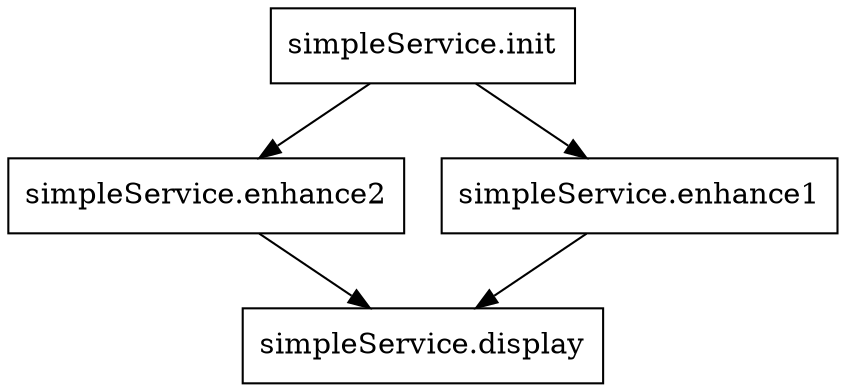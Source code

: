// TBD
digraph "SimpleFlow" {
    "enhance2" [ label="simpleService.enhance2", shape="box"  ];
    "enhance1" [ label="simpleService.enhance1", shape="box"  ];
    "display" [ label="simpleService.display", shape="box"  ];
    "entryProcessor" [ label="simpleService.init", shape="box"  ];
    "entryProcessor" -> "enhance1" [ label="
" ];
    "entryProcessor" -> "enhance2" [ label="
" ];
    "enhance2" -> "display" [ label="
" ];
    "enhance1" -> "display" [ label="
" ];
}
